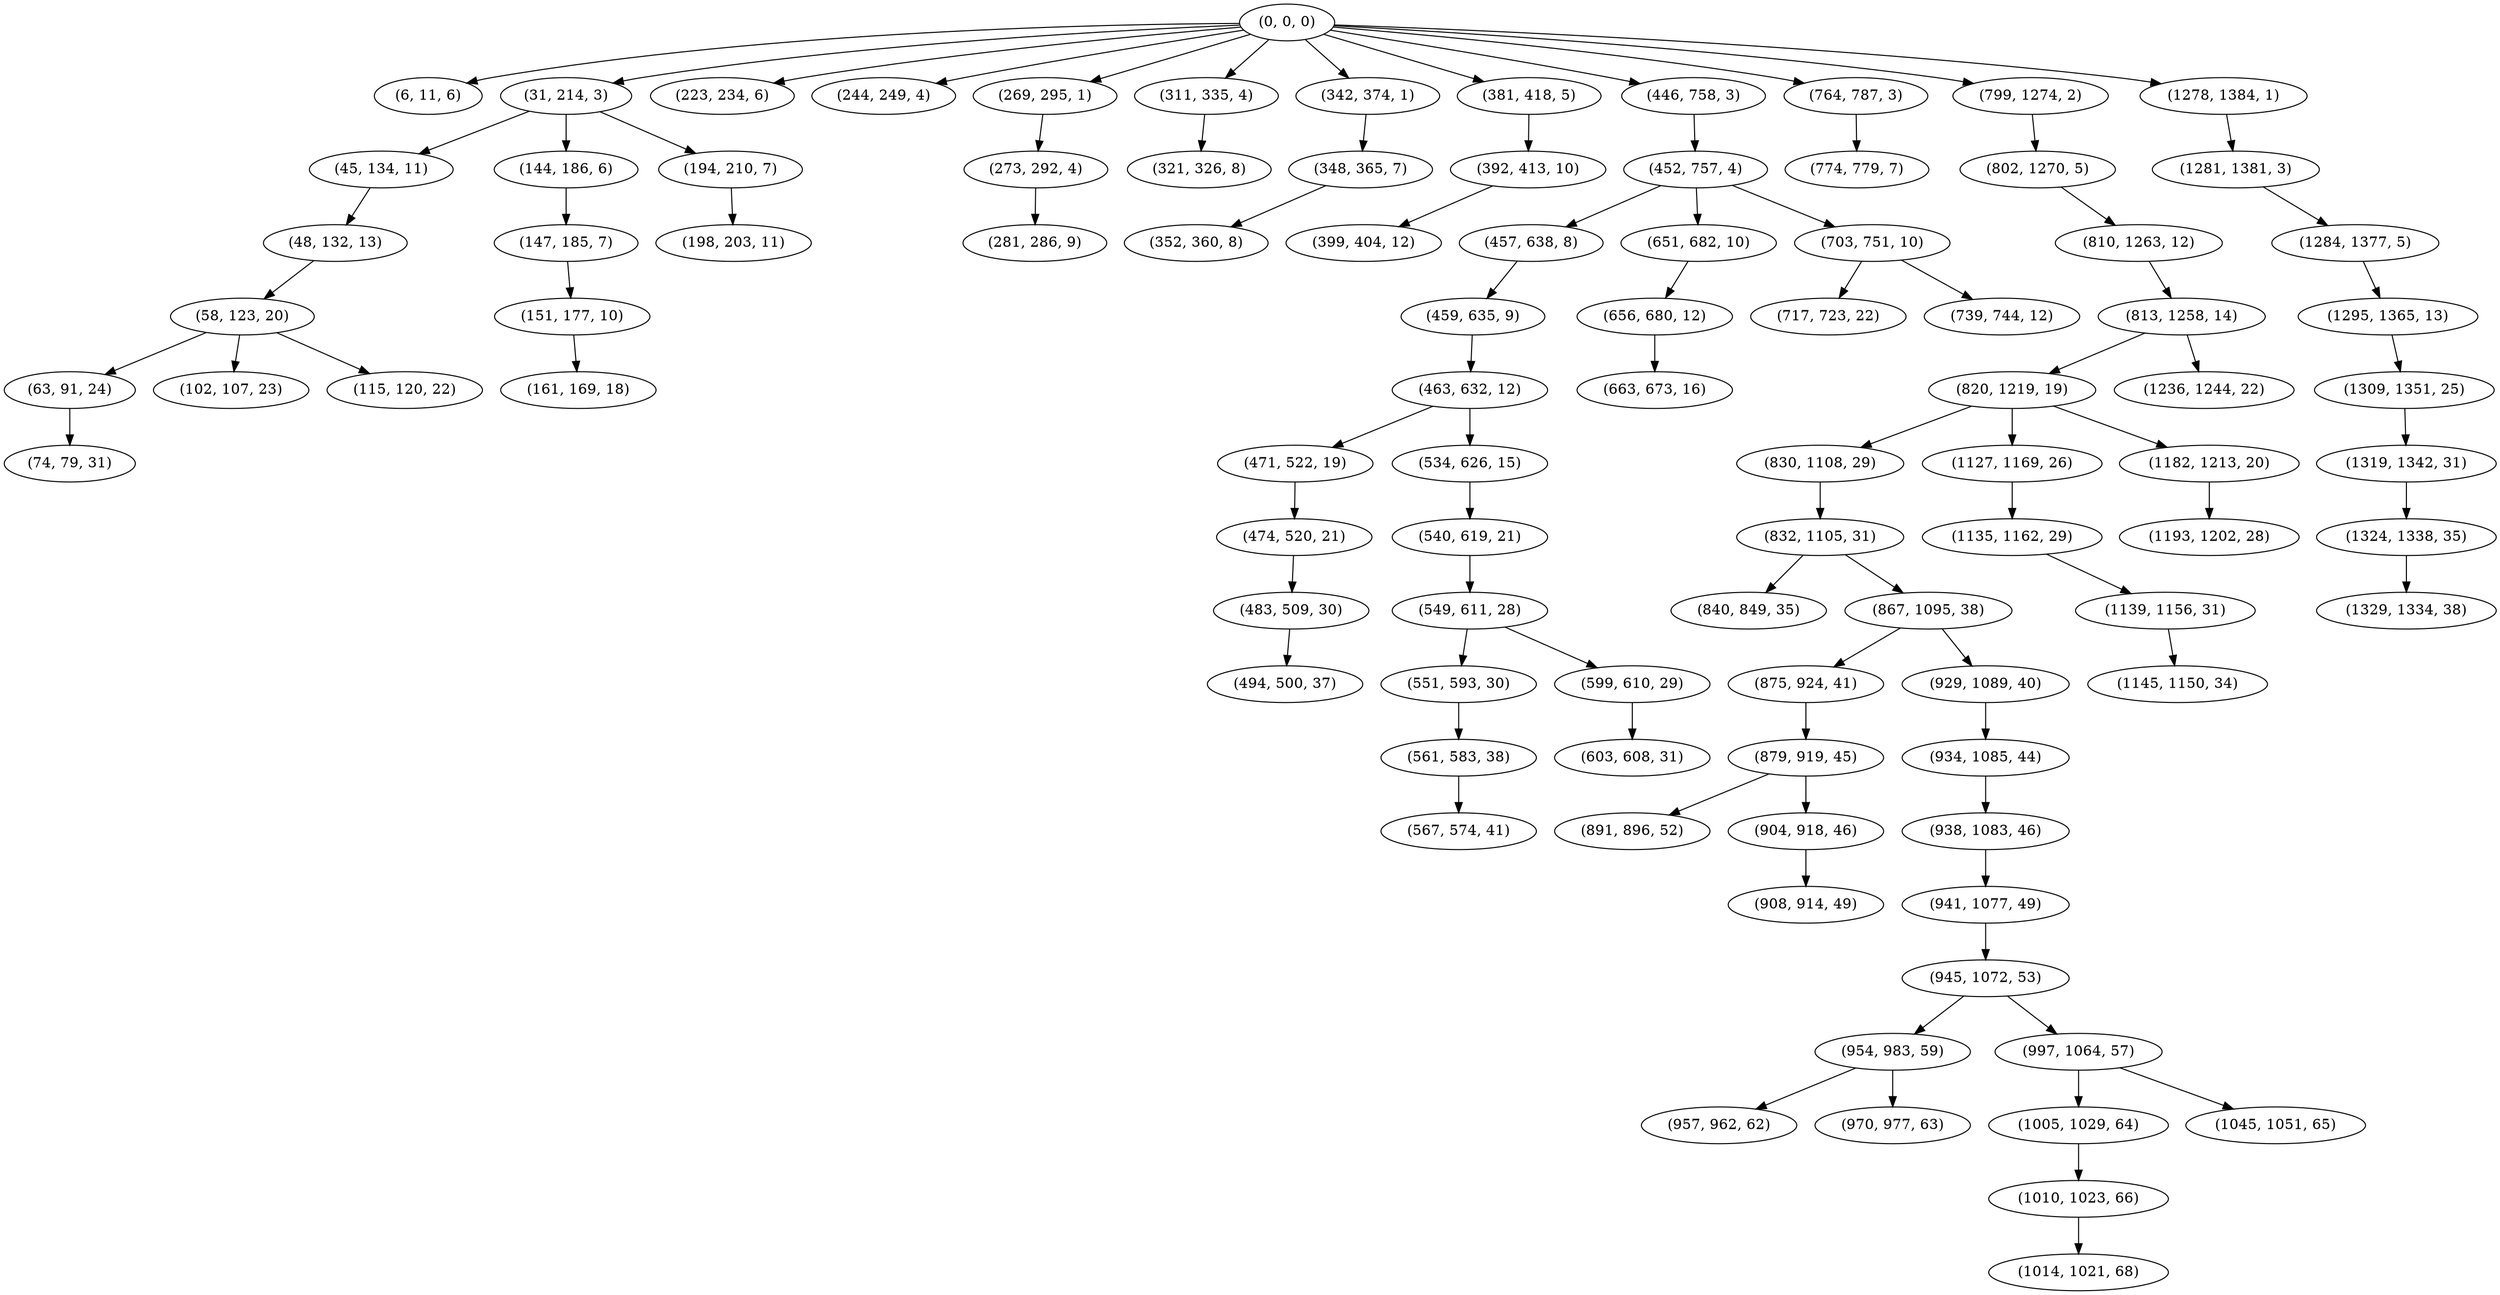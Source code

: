 digraph tree {
    "(0, 0, 0)";
    "(6, 11, 6)";
    "(31, 214, 3)";
    "(45, 134, 11)";
    "(48, 132, 13)";
    "(58, 123, 20)";
    "(63, 91, 24)";
    "(74, 79, 31)";
    "(102, 107, 23)";
    "(115, 120, 22)";
    "(144, 186, 6)";
    "(147, 185, 7)";
    "(151, 177, 10)";
    "(161, 169, 18)";
    "(194, 210, 7)";
    "(198, 203, 11)";
    "(223, 234, 6)";
    "(244, 249, 4)";
    "(269, 295, 1)";
    "(273, 292, 4)";
    "(281, 286, 9)";
    "(311, 335, 4)";
    "(321, 326, 8)";
    "(342, 374, 1)";
    "(348, 365, 7)";
    "(352, 360, 8)";
    "(381, 418, 5)";
    "(392, 413, 10)";
    "(399, 404, 12)";
    "(446, 758, 3)";
    "(452, 757, 4)";
    "(457, 638, 8)";
    "(459, 635, 9)";
    "(463, 632, 12)";
    "(471, 522, 19)";
    "(474, 520, 21)";
    "(483, 509, 30)";
    "(494, 500, 37)";
    "(534, 626, 15)";
    "(540, 619, 21)";
    "(549, 611, 28)";
    "(551, 593, 30)";
    "(561, 583, 38)";
    "(567, 574, 41)";
    "(599, 610, 29)";
    "(603, 608, 31)";
    "(651, 682, 10)";
    "(656, 680, 12)";
    "(663, 673, 16)";
    "(703, 751, 10)";
    "(717, 723, 22)";
    "(739, 744, 12)";
    "(764, 787, 3)";
    "(774, 779, 7)";
    "(799, 1274, 2)";
    "(802, 1270, 5)";
    "(810, 1263, 12)";
    "(813, 1258, 14)";
    "(820, 1219, 19)";
    "(830, 1108, 29)";
    "(832, 1105, 31)";
    "(840, 849, 35)";
    "(867, 1095, 38)";
    "(875, 924, 41)";
    "(879, 919, 45)";
    "(891, 896, 52)";
    "(904, 918, 46)";
    "(908, 914, 49)";
    "(929, 1089, 40)";
    "(934, 1085, 44)";
    "(938, 1083, 46)";
    "(941, 1077, 49)";
    "(945, 1072, 53)";
    "(954, 983, 59)";
    "(957, 962, 62)";
    "(970, 977, 63)";
    "(997, 1064, 57)";
    "(1005, 1029, 64)";
    "(1010, 1023, 66)";
    "(1014, 1021, 68)";
    "(1045, 1051, 65)";
    "(1127, 1169, 26)";
    "(1135, 1162, 29)";
    "(1139, 1156, 31)";
    "(1145, 1150, 34)";
    "(1182, 1213, 20)";
    "(1193, 1202, 28)";
    "(1236, 1244, 22)";
    "(1278, 1384, 1)";
    "(1281, 1381, 3)";
    "(1284, 1377, 5)";
    "(1295, 1365, 13)";
    "(1309, 1351, 25)";
    "(1319, 1342, 31)";
    "(1324, 1338, 35)";
    "(1329, 1334, 38)";
    "(0, 0, 0)" -> "(6, 11, 6)";
    "(0, 0, 0)" -> "(31, 214, 3)";
    "(0, 0, 0)" -> "(223, 234, 6)";
    "(0, 0, 0)" -> "(244, 249, 4)";
    "(0, 0, 0)" -> "(269, 295, 1)";
    "(0, 0, 0)" -> "(311, 335, 4)";
    "(0, 0, 0)" -> "(342, 374, 1)";
    "(0, 0, 0)" -> "(381, 418, 5)";
    "(0, 0, 0)" -> "(446, 758, 3)";
    "(0, 0, 0)" -> "(764, 787, 3)";
    "(0, 0, 0)" -> "(799, 1274, 2)";
    "(0, 0, 0)" -> "(1278, 1384, 1)";
    "(31, 214, 3)" -> "(45, 134, 11)";
    "(31, 214, 3)" -> "(144, 186, 6)";
    "(31, 214, 3)" -> "(194, 210, 7)";
    "(45, 134, 11)" -> "(48, 132, 13)";
    "(48, 132, 13)" -> "(58, 123, 20)";
    "(58, 123, 20)" -> "(63, 91, 24)";
    "(58, 123, 20)" -> "(102, 107, 23)";
    "(58, 123, 20)" -> "(115, 120, 22)";
    "(63, 91, 24)" -> "(74, 79, 31)";
    "(144, 186, 6)" -> "(147, 185, 7)";
    "(147, 185, 7)" -> "(151, 177, 10)";
    "(151, 177, 10)" -> "(161, 169, 18)";
    "(194, 210, 7)" -> "(198, 203, 11)";
    "(269, 295, 1)" -> "(273, 292, 4)";
    "(273, 292, 4)" -> "(281, 286, 9)";
    "(311, 335, 4)" -> "(321, 326, 8)";
    "(342, 374, 1)" -> "(348, 365, 7)";
    "(348, 365, 7)" -> "(352, 360, 8)";
    "(381, 418, 5)" -> "(392, 413, 10)";
    "(392, 413, 10)" -> "(399, 404, 12)";
    "(446, 758, 3)" -> "(452, 757, 4)";
    "(452, 757, 4)" -> "(457, 638, 8)";
    "(452, 757, 4)" -> "(651, 682, 10)";
    "(452, 757, 4)" -> "(703, 751, 10)";
    "(457, 638, 8)" -> "(459, 635, 9)";
    "(459, 635, 9)" -> "(463, 632, 12)";
    "(463, 632, 12)" -> "(471, 522, 19)";
    "(463, 632, 12)" -> "(534, 626, 15)";
    "(471, 522, 19)" -> "(474, 520, 21)";
    "(474, 520, 21)" -> "(483, 509, 30)";
    "(483, 509, 30)" -> "(494, 500, 37)";
    "(534, 626, 15)" -> "(540, 619, 21)";
    "(540, 619, 21)" -> "(549, 611, 28)";
    "(549, 611, 28)" -> "(551, 593, 30)";
    "(549, 611, 28)" -> "(599, 610, 29)";
    "(551, 593, 30)" -> "(561, 583, 38)";
    "(561, 583, 38)" -> "(567, 574, 41)";
    "(599, 610, 29)" -> "(603, 608, 31)";
    "(651, 682, 10)" -> "(656, 680, 12)";
    "(656, 680, 12)" -> "(663, 673, 16)";
    "(703, 751, 10)" -> "(717, 723, 22)";
    "(703, 751, 10)" -> "(739, 744, 12)";
    "(764, 787, 3)" -> "(774, 779, 7)";
    "(799, 1274, 2)" -> "(802, 1270, 5)";
    "(802, 1270, 5)" -> "(810, 1263, 12)";
    "(810, 1263, 12)" -> "(813, 1258, 14)";
    "(813, 1258, 14)" -> "(820, 1219, 19)";
    "(813, 1258, 14)" -> "(1236, 1244, 22)";
    "(820, 1219, 19)" -> "(830, 1108, 29)";
    "(820, 1219, 19)" -> "(1127, 1169, 26)";
    "(820, 1219, 19)" -> "(1182, 1213, 20)";
    "(830, 1108, 29)" -> "(832, 1105, 31)";
    "(832, 1105, 31)" -> "(840, 849, 35)";
    "(832, 1105, 31)" -> "(867, 1095, 38)";
    "(867, 1095, 38)" -> "(875, 924, 41)";
    "(867, 1095, 38)" -> "(929, 1089, 40)";
    "(875, 924, 41)" -> "(879, 919, 45)";
    "(879, 919, 45)" -> "(891, 896, 52)";
    "(879, 919, 45)" -> "(904, 918, 46)";
    "(904, 918, 46)" -> "(908, 914, 49)";
    "(929, 1089, 40)" -> "(934, 1085, 44)";
    "(934, 1085, 44)" -> "(938, 1083, 46)";
    "(938, 1083, 46)" -> "(941, 1077, 49)";
    "(941, 1077, 49)" -> "(945, 1072, 53)";
    "(945, 1072, 53)" -> "(954, 983, 59)";
    "(945, 1072, 53)" -> "(997, 1064, 57)";
    "(954, 983, 59)" -> "(957, 962, 62)";
    "(954, 983, 59)" -> "(970, 977, 63)";
    "(997, 1064, 57)" -> "(1005, 1029, 64)";
    "(997, 1064, 57)" -> "(1045, 1051, 65)";
    "(1005, 1029, 64)" -> "(1010, 1023, 66)";
    "(1010, 1023, 66)" -> "(1014, 1021, 68)";
    "(1127, 1169, 26)" -> "(1135, 1162, 29)";
    "(1135, 1162, 29)" -> "(1139, 1156, 31)";
    "(1139, 1156, 31)" -> "(1145, 1150, 34)";
    "(1182, 1213, 20)" -> "(1193, 1202, 28)";
    "(1278, 1384, 1)" -> "(1281, 1381, 3)";
    "(1281, 1381, 3)" -> "(1284, 1377, 5)";
    "(1284, 1377, 5)" -> "(1295, 1365, 13)";
    "(1295, 1365, 13)" -> "(1309, 1351, 25)";
    "(1309, 1351, 25)" -> "(1319, 1342, 31)";
    "(1319, 1342, 31)" -> "(1324, 1338, 35)";
    "(1324, 1338, 35)" -> "(1329, 1334, 38)";
}
